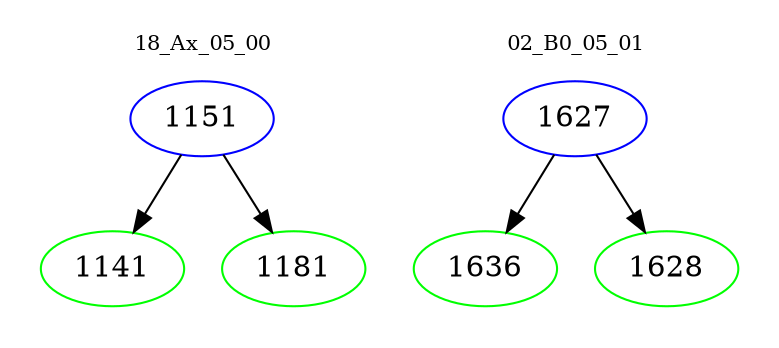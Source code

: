 digraph{
subgraph cluster_0 {
color = white
label = "18_Ax_05_00";
fontsize=10;
T0_1151 [label="1151", color="blue"]
T0_1151 -> T0_1141 [color="black"]
T0_1141 [label="1141", color="green"]
T0_1151 -> T0_1181 [color="black"]
T0_1181 [label="1181", color="green"]
}
subgraph cluster_1 {
color = white
label = "02_B0_05_01";
fontsize=10;
T1_1627 [label="1627", color="blue"]
T1_1627 -> T1_1636 [color="black"]
T1_1636 [label="1636", color="green"]
T1_1627 -> T1_1628 [color="black"]
T1_1628 [label="1628", color="green"]
}
}
